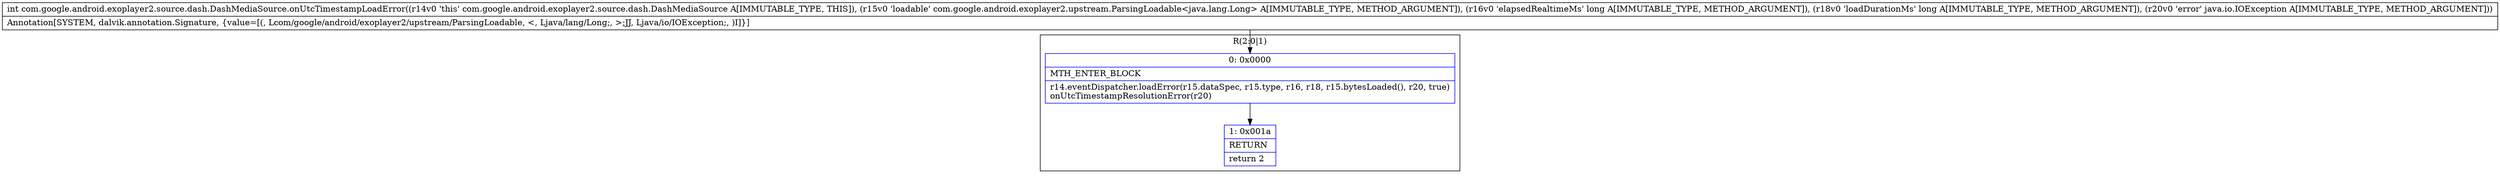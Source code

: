 digraph "CFG forcom.google.android.exoplayer2.source.dash.DashMediaSource.onUtcTimestampLoadError(Lcom\/google\/android\/exoplayer2\/upstream\/ParsingLoadable;JJLjava\/io\/IOException;)I" {
subgraph cluster_Region_497640956 {
label = "R(2:0|1)";
node [shape=record,color=blue];
Node_0 [shape=record,label="{0\:\ 0x0000|MTH_ENTER_BLOCK\l|r14.eventDispatcher.loadError(r15.dataSpec, r15.type, r16, r18, r15.bytesLoaded(), r20, true)\lonUtcTimestampResolutionError(r20)\l}"];
Node_1 [shape=record,label="{1\:\ 0x001a|RETURN\l|return 2\l}"];
}
MethodNode[shape=record,label="{int com.google.android.exoplayer2.source.dash.DashMediaSource.onUtcTimestampLoadError((r14v0 'this' com.google.android.exoplayer2.source.dash.DashMediaSource A[IMMUTABLE_TYPE, THIS]), (r15v0 'loadable' com.google.android.exoplayer2.upstream.ParsingLoadable\<java.lang.Long\> A[IMMUTABLE_TYPE, METHOD_ARGUMENT]), (r16v0 'elapsedRealtimeMs' long A[IMMUTABLE_TYPE, METHOD_ARGUMENT]), (r18v0 'loadDurationMs' long A[IMMUTABLE_TYPE, METHOD_ARGUMENT]), (r20v0 'error' java.io.IOException A[IMMUTABLE_TYPE, METHOD_ARGUMENT]))  | Annotation[SYSTEM, dalvik.annotation.Signature, \{value=[(, Lcom\/google\/android\/exoplayer2\/upstream\/ParsingLoadable, \<, Ljava\/lang\/Long;, \>;JJ, Ljava\/io\/IOException;, )I]\}]\l}"];
MethodNode -> Node_0;
Node_0 -> Node_1;
}

